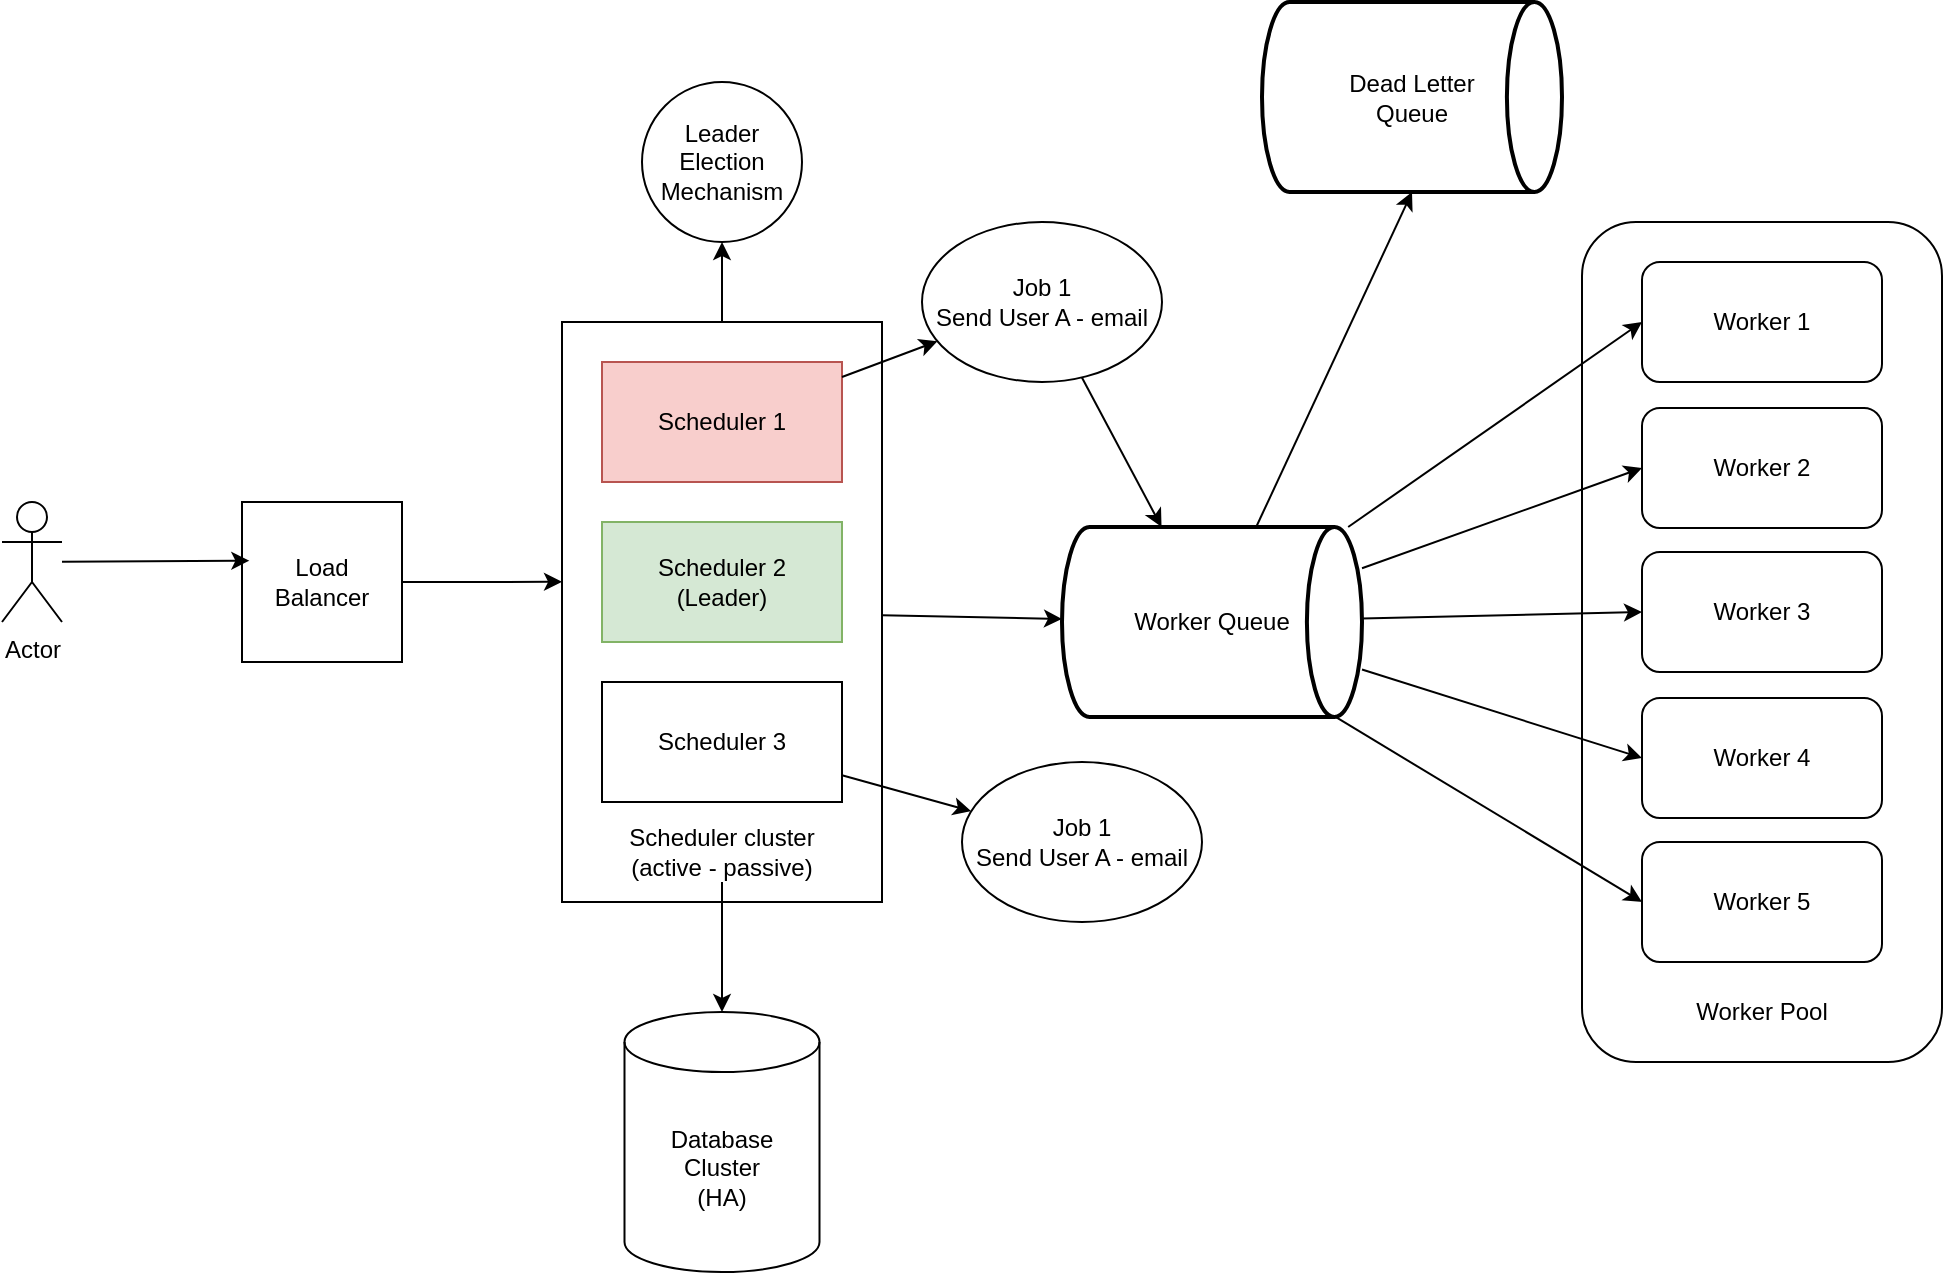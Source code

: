 <mxfile>
    <diagram id="jcE2LT8bqN6RCZ5QFCLc" name="Scheduler">
        <mxGraphModel dx="1715" dy="1785" grid="1" gridSize="10" guides="1" tooltips="1" connect="1" arrows="1" fold="1" page="1" pageScale="1" pageWidth="1654" pageHeight="2336" math="0" shadow="0">
            <root>
                <mxCell id="0"/>
                <mxCell id="1" parent="0"/>
                <mxCell id="MbTILXSACCyorwliIaPq-109" value="" style="group" vertex="1" connectable="0" parent="1">
                    <mxGeometry x="120" y="120" width="970" height="635" as="geometry"/>
                </mxCell>
                <mxCell id="30" value="" style="rounded=1;whiteSpace=wrap;html=1;fillColor=none;" parent="MbTILXSACCyorwliIaPq-109" vertex="1">
                    <mxGeometry x="790" y="110" width="180" height="420" as="geometry"/>
                </mxCell>
                <mxCell id="20" style="edgeStyle=none;html=1;" parent="MbTILXSACCyorwliIaPq-109" source="17" edge="1">
                    <mxGeometry relative="1" as="geometry">
                        <mxPoint x="360" y="120" as="targetPoint"/>
                    </mxGeometry>
                </mxCell>
                <mxCell id="24" style="edgeStyle=none;html=1;" parent="MbTILXSACCyorwliIaPq-109" source="17" target="22" edge="1">
                    <mxGeometry relative="1" as="geometry"/>
                </mxCell>
                <mxCell id="2" value="Actor" style="shape=umlActor;verticalLabelPosition=bottom;verticalAlign=top;html=1;outlineConnect=0;" parent="MbTILXSACCyorwliIaPq-109" vertex="1">
                    <mxGeometry y="250" width="30" height="60" as="geometry"/>
                </mxCell>
                <mxCell id="13" value="Database&lt;br&gt;&lt;div&gt;Cluster&lt;br&gt;(HA)&lt;/div&gt;" style="shape=cylinder3;whiteSpace=wrap;html=1;boundedLbl=1;backgroundOutline=1;size=15;" parent="MbTILXSACCyorwliIaPq-109" vertex="1">
                    <mxGeometry x="311.25" y="505" width="97.5" height="130" as="geometry"/>
                </mxCell>
                <mxCell id="39" style="edgeStyle=none;html=1;entryX=0;entryY=0.5;entryDx=0;entryDy=0;" parent="MbTILXSACCyorwliIaPq-109" source="22" target="25" edge="1">
                    <mxGeometry relative="1" as="geometry"/>
                </mxCell>
                <mxCell id="40" style="edgeStyle=none;html=1;entryX=0;entryY=0.5;entryDx=0;entryDy=0;" parent="MbTILXSACCyorwliIaPq-109" source="22" target="26" edge="1">
                    <mxGeometry relative="1" as="geometry"/>
                </mxCell>
                <mxCell id="41" style="edgeStyle=none;html=1;entryX=0;entryY=0.5;entryDx=0;entryDy=0;" parent="MbTILXSACCyorwliIaPq-109" source="22" target="27" edge="1">
                    <mxGeometry relative="1" as="geometry"/>
                </mxCell>
                <mxCell id="42" style="edgeStyle=none;html=1;entryX=0;entryY=0.5;entryDx=0;entryDy=0;" parent="MbTILXSACCyorwliIaPq-109" source="22" target="28" edge="1">
                    <mxGeometry relative="1" as="geometry"/>
                </mxCell>
                <mxCell id="43" style="edgeStyle=none;html=1;entryX=0;entryY=0.5;entryDx=0;entryDy=0;exitX=0.865;exitY=0.955;exitDx=0;exitDy=0;exitPerimeter=0;" parent="MbTILXSACCyorwliIaPq-109" source="22" target="29" edge="1">
                    <mxGeometry relative="1" as="geometry"/>
                </mxCell>
                <mxCell id="22" value="Worker Queue" style="strokeWidth=2;html=1;shape=mxgraph.flowchart.direct_data;whiteSpace=wrap;align=center;" parent="MbTILXSACCyorwliIaPq-109" vertex="1">
                    <mxGeometry x="530" y="262.5" width="150" height="95" as="geometry"/>
                </mxCell>
                <mxCell id="34" value="" style="group" parent="MbTILXSACCyorwliIaPq-109" vertex="1" connectable="0">
                    <mxGeometry x="280" y="160" width="160" height="290" as="geometry"/>
                </mxCell>
                <mxCell id="17" value="" style="rounded=0;whiteSpace=wrap;html=1;labelBackgroundColor=none;fontColor=none;noLabel=1;fillColor=none;" parent="34" vertex="1">
                    <mxGeometry width="160" height="290" as="geometry"/>
                </mxCell>
                <mxCell id="3" value="Scheduler 1" style="rounded=0;whiteSpace=wrap;html=1;flipV=1;fillColor=#f8cecc;strokeColor=#b85450;" parent="34" vertex="1">
                    <mxGeometry x="20" y="20" width="120" height="60" as="geometry"/>
                </mxCell>
                <mxCell id="4" value="Scheduler 2&lt;div&gt;(Leader)&lt;/div&gt;" style="rounded=0;whiteSpace=wrap;html=1;fillColor=#d5e8d4;strokeColor=#82b366;" parent="34" vertex="1">
                    <mxGeometry x="20" y="100" width="120" height="60" as="geometry"/>
                </mxCell>
                <mxCell id="5" value="Scheduler 3" style="rounded=0;whiteSpace=wrap;html=1;" parent="34" vertex="1">
                    <mxGeometry x="20" y="180" width="120" height="60" as="geometry"/>
                </mxCell>
                <mxCell id="18" value="Scheduler cluster&lt;br&gt;(active - passive)" style="text;html=1;align=center;verticalAlign=middle;whiteSpace=wrap;rounded=0;" parent="34" vertex="1">
                    <mxGeometry x="10" y="250" width="140" height="30" as="geometry"/>
                </mxCell>
                <mxCell id="35" style="edgeStyle=none;html=1;" parent="MbTILXSACCyorwliIaPq-109" source="18" target="13" edge="1">
                    <mxGeometry relative="1" as="geometry"/>
                </mxCell>
                <mxCell id="25" value="Worker 1" style="rounded=1;whiteSpace=wrap;html=1;" parent="MbTILXSACCyorwliIaPq-109" vertex="1">
                    <mxGeometry x="820" y="130" width="120" height="60" as="geometry"/>
                </mxCell>
                <mxCell id="26" value="Worker 2" style="rounded=1;whiteSpace=wrap;html=1;" parent="MbTILXSACCyorwliIaPq-109" vertex="1">
                    <mxGeometry x="820" y="203" width="120" height="60" as="geometry"/>
                </mxCell>
                <mxCell id="27" value="Worker 3" style="rounded=1;whiteSpace=wrap;html=1;" parent="MbTILXSACCyorwliIaPq-109" vertex="1">
                    <mxGeometry x="820" y="275" width="120" height="60" as="geometry"/>
                </mxCell>
                <mxCell id="28" value="Worker 4" style="rounded=1;whiteSpace=wrap;html=1;" parent="MbTILXSACCyorwliIaPq-109" vertex="1">
                    <mxGeometry x="820" y="348" width="120" height="60" as="geometry"/>
                </mxCell>
                <mxCell id="29" value="Worker 5" style="rounded=1;whiteSpace=wrap;html=1;" parent="MbTILXSACCyorwliIaPq-109" vertex="1">
                    <mxGeometry x="820" y="420" width="120" height="60" as="geometry"/>
                </mxCell>
                <mxCell id="31" value="Worker Pool" style="text;html=1;align=center;verticalAlign=middle;whiteSpace=wrap;rounded=0;" parent="MbTILXSACCyorwliIaPq-109" vertex="1">
                    <mxGeometry x="835" y="490" width="90" height="30" as="geometry"/>
                </mxCell>
                <mxCell id="51" value="Leader Election&lt;div&gt;Mechanism&lt;/div&gt;" style="ellipse;whiteSpace=wrap;html=1;aspect=fixed;" parent="MbTILXSACCyorwliIaPq-109" vertex="1">
                    <mxGeometry x="320" y="40" width="80" height="80" as="geometry"/>
                </mxCell>
                <mxCell id="61" value="" style="edgeStyle=none;html=1;" edge="1" parent="MbTILXSACCyorwliIaPq-109" source="52" target="22">
                    <mxGeometry relative="1" as="geometry"/>
                </mxCell>
                <mxCell id="52" value="Job 1&lt;br&gt;Send User A - email" style="ellipse;whiteSpace=wrap;html=1;" vertex="1" parent="MbTILXSACCyorwliIaPq-109">
                    <mxGeometry x="460" y="110" width="120" height="80" as="geometry"/>
                </mxCell>
                <mxCell id="54" value="Job 1&lt;br&gt;Send User A - email" style="ellipse;whiteSpace=wrap;html=1;" vertex="1" parent="MbTILXSACCyorwliIaPq-109">
                    <mxGeometry x="480" y="380" width="120" height="80" as="geometry"/>
                </mxCell>
                <mxCell id="55" style="edgeStyle=none;html=1;" edge="1" parent="MbTILXSACCyorwliIaPq-109" source="5" target="54">
                    <mxGeometry relative="1" as="geometry"/>
                </mxCell>
                <mxCell id="56" style="edgeStyle=none;html=1;" edge="1" parent="MbTILXSACCyorwliIaPq-109" source="3" target="52">
                    <mxGeometry relative="1" as="geometry"/>
                </mxCell>
                <mxCell id="57" value="Load&lt;br&gt;Balancer" style="whiteSpace=wrap;html=1;aspect=fixed;" vertex="1" parent="MbTILXSACCyorwliIaPq-109">
                    <mxGeometry x="120" y="250" width="80" height="80" as="geometry"/>
                </mxCell>
                <mxCell id="59" style="edgeStyle=none;html=1;entryX=0;entryY=0.448;entryDx=0;entryDy=0;entryPerimeter=0;" edge="1" parent="MbTILXSACCyorwliIaPq-109" source="57" target="17">
                    <mxGeometry relative="1" as="geometry"/>
                </mxCell>
                <mxCell id="60" style="edgeStyle=none;html=1;entryX=0.046;entryY=0.367;entryDx=0;entryDy=0;entryPerimeter=0;" edge="1" parent="MbTILXSACCyorwliIaPq-109" source="2" target="57">
                    <mxGeometry relative="1" as="geometry"/>
                </mxCell>
                <mxCell id="107" value="Dead Letter&lt;br&gt;Queue" style="strokeWidth=2;html=1;shape=mxgraph.flowchart.direct_data;whiteSpace=wrap;align=center;" vertex="1" parent="MbTILXSACCyorwliIaPq-109">
                    <mxGeometry x="630" width="150" height="95" as="geometry"/>
                </mxCell>
                <mxCell id="108" style="edgeStyle=none;html=1;entryX=0.5;entryY=1;entryDx=0;entryDy=0;entryPerimeter=0;" edge="1" parent="MbTILXSACCyorwliIaPq-109" source="22" target="107">
                    <mxGeometry relative="1" as="geometry"/>
                </mxCell>
            </root>
        </mxGraphModel>
    </diagram>
    <diagram id="x1LT5XfgB1DZLaSTdEuI" name="Examples">
        <mxGraphModel dx="686" dy="714" grid="1" gridSize="10" guides="1" tooltips="1" connect="1" arrows="1" fold="1" page="1" pageScale="1" pageWidth="850" pageHeight="1100" math="0" shadow="0">
            <root>
                <mxCell id="0"/>
                <mxCell id="1" parent="0"/>
                <mxCell id="dxn4N0JqMZ71XpZwbvkH-1" value="Database&lt;br&gt;&lt;div&gt;Cluster&lt;/div&gt;" style="shape=cylinder3;whiteSpace=wrap;html=1;boundedLbl=1;backgroundOutline=1;size=15;" vertex="1" parent="1">
                    <mxGeometry x="171.25" y="1185" width="97.5" height="130" as="geometry"/>
                </mxCell>
                <mxCell id="dxn4N0JqMZ71XpZwbvkH-2" value="" style="group" vertex="1" connectable="0" parent="1">
                    <mxGeometry x="140" y="840" width="160" height="290" as="geometry"/>
                </mxCell>
                <mxCell id="dxn4N0JqMZ71XpZwbvkH-3" value="" style="rounded=0;whiteSpace=wrap;html=1;labelBackgroundColor=none;fontColor=none;noLabel=1;fillColor=none;" vertex="1" parent="dxn4N0JqMZ71XpZwbvkH-2">
                    <mxGeometry width="160" height="290" as="geometry"/>
                </mxCell>
                <mxCell id="dxn4N0JqMZ71XpZwbvkH-4" value="Scheduler 1&lt;div&gt;30%&lt;/div&gt;" style="rounded=0;whiteSpace=wrap;html=1;flipV=1;fillColor=#f8cecc;strokeColor=#b85450;" vertex="1" parent="dxn4N0JqMZ71XpZwbvkH-2">
                    <mxGeometry x="20" y="20" width="120" height="60" as="geometry"/>
                </mxCell>
                <mxCell id="dxn4N0JqMZ71XpZwbvkH-5" value="Scheduler 2&lt;br&gt;45%" style="rounded=0;whiteSpace=wrap;html=1;" vertex="1" parent="dxn4N0JqMZ71XpZwbvkH-2">
                    <mxGeometry x="20" y="100" width="120" height="60" as="geometry"/>
                </mxCell>
                <mxCell id="dxn4N0JqMZ71XpZwbvkH-6" value="Scheduler 3&lt;br&gt;45%" style="rounded=0;whiteSpace=wrap;html=1;" vertex="1" parent="dxn4N0JqMZ71XpZwbvkH-2">
                    <mxGeometry x="20" y="180" width="120" height="60" as="geometry"/>
                </mxCell>
                <mxCell id="dxn4N0JqMZ71XpZwbvkH-7" value="Scheduler cluster&lt;br&gt;(active - active)" style="text;html=1;align=center;verticalAlign=middle;whiteSpace=wrap;rounded=0;" vertex="1" parent="dxn4N0JqMZ71XpZwbvkH-2">
                    <mxGeometry x="10" y="250" width="140" height="30" as="geometry"/>
                </mxCell>
                <mxCell id="dxn4N0JqMZ71XpZwbvkH-8" style="edgeStyle=none;html=1;" edge="1" parent="1" source="dxn4N0JqMZ71XpZwbvkH-7" target="dxn4N0JqMZ71XpZwbvkH-1">
                    <mxGeometry relative="1" as="geometry"/>
                </mxCell>
                <mxCell id="dxn4N0JqMZ71XpZwbvkH-9" value="" style="group" vertex="1" connectable="0" parent="1">
                    <mxGeometry x="480" y="830" width="440" height="420" as="geometry"/>
                </mxCell>
                <mxCell id="dxn4N0JqMZ71XpZwbvkH-10" value="" style="rounded=1;whiteSpace=wrap;html=1;fillColor=none;" vertex="1" parent="dxn4N0JqMZ71XpZwbvkH-9">
                    <mxGeometry x="260" width="180" height="420" as="geometry"/>
                </mxCell>
                <mxCell id="dxn4N0JqMZ71XpZwbvkH-11" style="edgeStyle=none;html=1;entryX=0;entryY=0.5;entryDx=0;entryDy=0;" edge="1" parent="dxn4N0JqMZ71XpZwbvkH-9" source="dxn4N0JqMZ71XpZwbvkH-16" target="dxn4N0JqMZ71XpZwbvkH-17">
                    <mxGeometry relative="1" as="geometry"/>
                </mxCell>
                <mxCell id="dxn4N0JqMZ71XpZwbvkH-12" style="edgeStyle=none;html=1;entryX=0;entryY=0.5;entryDx=0;entryDy=0;" edge="1" parent="dxn4N0JqMZ71XpZwbvkH-9" source="dxn4N0JqMZ71XpZwbvkH-16" target="dxn4N0JqMZ71XpZwbvkH-18">
                    <mxGeometry relative="1" as="geometry"/>
                </mxCell>
                <mxCell id="dxn4N0JqMZ71XpZwbvkH-13" style="edgeStyle=none;html=1;entryX=0;entryY=0.5;entryDx=0;entryDy=0;" edge="1" parent="dxn4N0JqMZ71XpZwbvkH-9" source="dxn4N0JqMZ71XpZwbvkH-16" target="dxn4N0JqMZ71XpZwbvkH-19">
                    <mxGeometry relative="1" as="geometry"/>
                </mxCell>
                <mxCell id="dxn4N0JqMZ71XpZwbvkH-14" style="edgeStyle=none;html=1;entryX=0;entryY=0.5;entryDx=0;entryDy=0;" edge="1" parent="dxn4N0JqMZ71XpZwbvkH-9" source="dxn4N0JqMZ71XpZwbvkH-16" target="dxn4N0JqMZ71XpZwbvkH-20">
                    <mxGeometry relative="1" as="geometry"/>
                </mxCell>
                <mxCell id="dxn4N0JqMZ71XpZwbvkH-15" style="edgeStyle=none;html=1;entryX=0;entryY=0.5;entryDx=0;entryDy=0;exitX=0.865;exitY=0.955;exitDx=0;exitDy=0;exitPerimeter=0;" edge="1" parent="dxn4N0JqMZ71XpZwbvkH-9" source="dxn4N0JqMZ71XpZwbvkH-16" target="dxn4N0JqMZ71XpZwbvkH-21">
                    <mxGeometry relative="1" as="geometry"/>
                </mxCell>
                <mxCell id="dxn4N0JqMZ71XpZwbvkH-16" value="Message Broker" style="strokeWidth=2;html=1;shape=mxgraph.flowchart.direct_data;whiteSpace=wrap;align=center;" vertex="1" parent="dxn4N0JqMZ71XpZwbvkH-9">
                    <mxGeometry y="152.5" width="150" height="95" as="geometry"/>
                </mxCell>
                <mxCell id="dxn4N0JqMZ71XpZwbvkH-17" value="Worker 1" style="rounded=1;whiteSpace=wrap;html=1;" vertex="1" parent="dxn4N0JqMZ71XpZwbvkH-9">
                    <mxGeometry x="290" y="20" width="120" height="60" as="geometry"/>
                </mxCell>
                <mxCell id="dxn4N0JqMZ71XpZwbvkH-18" value="Worker 2" style="rounded=1;whiteSpace=wrap;html=1;" vertex="1" parent="dxn4N0JqMZ71XpZwbvkH-9">
                    <mxGeometry x="290" y="93" width="120" height="60" as="geometry"/>
                </mxCell>
                <mxCell id="dxn4N0JqMZ71XpZwbvkH-19" value="Worker 3" style="rounded=1;whiteSpace=wrap;html=1;" vertex="1" parent="dxn4N0JqMZ71XpZwbvkH-9">
                    <mxGeometry x="290" y="165" width="120" height="60" as="geometry"/>
                </mxCell>
                <mxCell id="dxn4N0JqMZ71XpZwbvkH-20" value="Worker 4" style="rounded=1;whiteSpace=wrap;html=1;" vertex="1" parent="dxn4N0JqMZ71XpZwbvkH-9">
                    <mxGeometry x="290" y="238" width="120" height="60" as="geometry"/>
                </mxCell>
                <mxCell id="dxn4N0JqMZ71XpZwbvkH-21" value="Worker 5" style="rounded=1;whiteSpace=wrap;html=1;" vertex="1" parent="dxn4N0JqMZ71XpZwbvkH-9">
                    <mxGeometry x="290" y="310" width="120" height="60" as="geometry"/>
                </mxCell>
                <mxCell id="dxn4N0JqMZ71XpZwbvkH-22" value="Worker Pool" style="text;html=1;align=center;verticalAlign=middle;whiteSpace=wrap;rounded=0;" vertex="1" parent="dxn4N0JqMZ71XpZwbvkH-9">
                    <mxGeometry x="305" y="380" width="90" height="30" as="geometry"/>
                </mxCell>
                <mxCell id="dxn4N0JqMZ71XpZwbvkH-23" value="Push" style="text;html=1;align=center;verticalAlign=middle;whiteSpace=wrap;rounded=0;" vertex="1" parent="dxn4N0JqMZ71XpZwbvkH-9">
                    <mxGeometry x="45" y="108" width="60" height="30" as="geometry"/>
                </mxCell>
                <mxCell id="dxn4N0JqMZ71XpZwbvkH-24" value="d" style="group" vertex="1" connectable="0" parent="1">
                    <mxGeometry x="1020" y="830" width="440" height="420" as="geometry"/>
                </mxCell>
                <mxCell id="dxn4N0JqMZ71XpZwbvkH-25" value="" style="rounded=1;whiteSpace=wrap;html=1;fillColor=none;" vertex="1" parent="dxn4N0JqMZ71XpZwbvkH-24">
                    <mxGeometry x="260" width="180" height="420" as="geometry"/>
                </mxCell>
                <mxCell id="dxn4N0JqMZ71XpZwbvkH-26" style="edgeStyle=none;html=1;entryX=0;entryY=0.5;entryDx=0;entryDy=0;startArrow=classic;startFill=1;endArrow=none;endFill=0;" edge="1" parent="dxn4N0JqMZ71XpZwbvkH-24" source="dxn4N0JqMZ71XpZwbvkH-32" target="dxn4N0JqMZ71XpZwbvkH-33">
                    <mxGeometry relative="1" as="geometry"/>
                </mxCell>
                <mxCell id="dxn4N0JqMZ71XpZwbvkH-27" value="Fetch jobs" style="edgeLabel;html=1;align=center;verticalAlign=middle;resizable=0;points=[];" vertex="1" connectable="0" parent="dxn4N0JqMZ71XpZwbvkH-26">
                    <mxGeometry x="-0.249" relative="1" as="geometry">
                        <mxPoint as="offset"/>
                    </mxGeometry>
                </mxCell>
                <mxCell id="dxn4N0JqMZ71XpZwbvkH-28" style="edgeStyle=none;html=1;entryX=0;entryY=0.5;entryDx=0;entryDy=0;startArrow=classic;startFill=1;endArrow=none;endFill=0;" edge="1" parent="dxn4N0JqMZ71XpZwbvkH-24" source="dxn4N0JqMZ71XpZwbvkH-32" target="dxn4N0JqMZ71XpZwbvkH-34">
                    <mxGeometry relative="1" as="geometry"/>
                </mxCell>
                <mxCell id="dxn4N0JqMZ71XpZwbvkH-29" style="edgeStyle=none;html=1;entryX=0;entryY=0.5;entryDx=0;entryDy=0;startArrow=classic;startFill=1;endArrow=none;endFill=0;" edge="1" parent="dxn4N0JqMZ71XpZwbvkH-24" source="dxn4N0JqMZ71XpZwbvkH-32" target="dxn4N0JqMZ71XpZwbvkH-35">
                    <mxGeometry relative="1" as="geometry"/>
                </mxCell>
                <mxCell id="dxn4N0JqMZ71XpZwbvkH-30" style="edgeStyle=none;html=1;entryX=0;entryY=0.5;entryDx=0;entryDy=0;startArrow=classic;startFill=1;endArrow=none;endFill=0;" edge="1" parent="dxn4N0JqMZ71XpZwbvkH-24" source="dxn4N0JqMZ71XpZwbvkH-32" target="dxn4N0JqMZ71XpZwbvkH-36">
                    <mxGeometry relative="1" as="geometry"/>
                </mxCell>
                <mxCell id="dxn4N0JqMZ71XpZwbvkH-31" style="edgeStyle=none;html=1;entryX=0;entryY=0.5;entryDx=0;entryDy=0;startArrow=classic;startFill=1;endArrow=none;endFill=0;" edge="1" parent="dxn4N0JqMZ71XpZwbvkH-24" target="dxn4N0JqMZ71XpZwbvkH-37">
                    <mxGeometry relative="1" as="geometry">
                        <mxPoint x="140" y="240" as="sourcePoint"/>
                    </mxGeometry>
                </mxCell>
                <mxCell id="dxn4N0JqMZ71XpZwbvkH-32" value="Message Broker" style="strokeWidth=2;html=1;shape=mxgraph.flowchart.direct_data;whiteSpace=wrap;align=center;" vertex="1" parent="dxn4N0JqMZ71XpZwbvkH-24">
                    <mxGeometry y="152.5" width="150" height="95" as="geometry"/>
                </mxCell>
                <mxCell id="dxn4N0JqMZ71XpZwbvkH-33" value="Worker 1" style="rounded=1;whiteSpace=wrap;html=1;" vertex="1" parent="dxn4N0JqMZ71XpZwbvkH-24">
                    <mxGeometry x="290" y="20" width="120" height="60" as="geometry"/>
                </mxCell>
                <mxCell id="dxn4N0JqMZ71XpZwbvkH-34" value="Worker 2" style="rounded=1;whiteSpace=wrap;html=1;" vertex="1" parent="dxn4N0JqMZ71XpZwbvkH-24">
                    <mxGeometry x="290" y="93" width="120" height="60" as="geometry"/>
                </mxCell>
                <mxCell id="dxn4N0JqMZ71XpZwbvkH-35" value="Worker 3" style="rounded=1;whiteSpace=wrap;html=1;" vertex="1" parent="dxn4N0JqMZ71XpZwbvkH-24">
                    <mxGeometry x="290" y="165" width="120" height="60" as="geometry"/>
                </mxCell>
                <mxCell id="dxn4N0JqMZ71XpZwbvkH-36" value="Worker 4" style="rounded=1;whiteSpace=wrap;html=1;" vertex="1" parent="dxn4N0JqMZ71XpZwbvkH-24">
                    <mxGeometry x="290" y="238" width="120" height="60" as="geometry"/>
                </mxCell>
                <mxCell id="dxn4N0JqMZ71XpZwbvkH-37" value="Worker 5" style="rounded=1;whiteSpace=wrap;html=1;" vertex="1" parent="dxn4N0JqMZ71XpZwbvkH-24">
                    <mxGeometry x="290" y="310" width="120" height="60" as="geometry"/>
                </mxCell>
                <mxCell id="dxn4N0JqMZ71XpZwbvkH-38" value="Worker Pool" style="text;html=1;align=center;verticalAlign=middle;whiteSpace=wrap;rounded=0;" vertex="1" parent="dxn4N0JqMZ71XpZwbvkH-24">
                    <mxGeometry x="305" y="380" width="90" height="30" as="geometry"/>
                </mxCell>
                <mxCell id="dxn4N0JqMZ71XpZwbvkH-39" value="Pull" style="text;html=1;align=center;verticalAlign=middle;whiteSpace=wrap;rounded=0;" vertex="1" parent="dxn4N0JqMZ71XpZwbvkH-24">
                    <mxGeometry x="45" y="108" width="60" height="30" as="geometry"/>
                </mxCell>
            </root>
        </mxGraphModel>
    </diagram>
</mxfile>